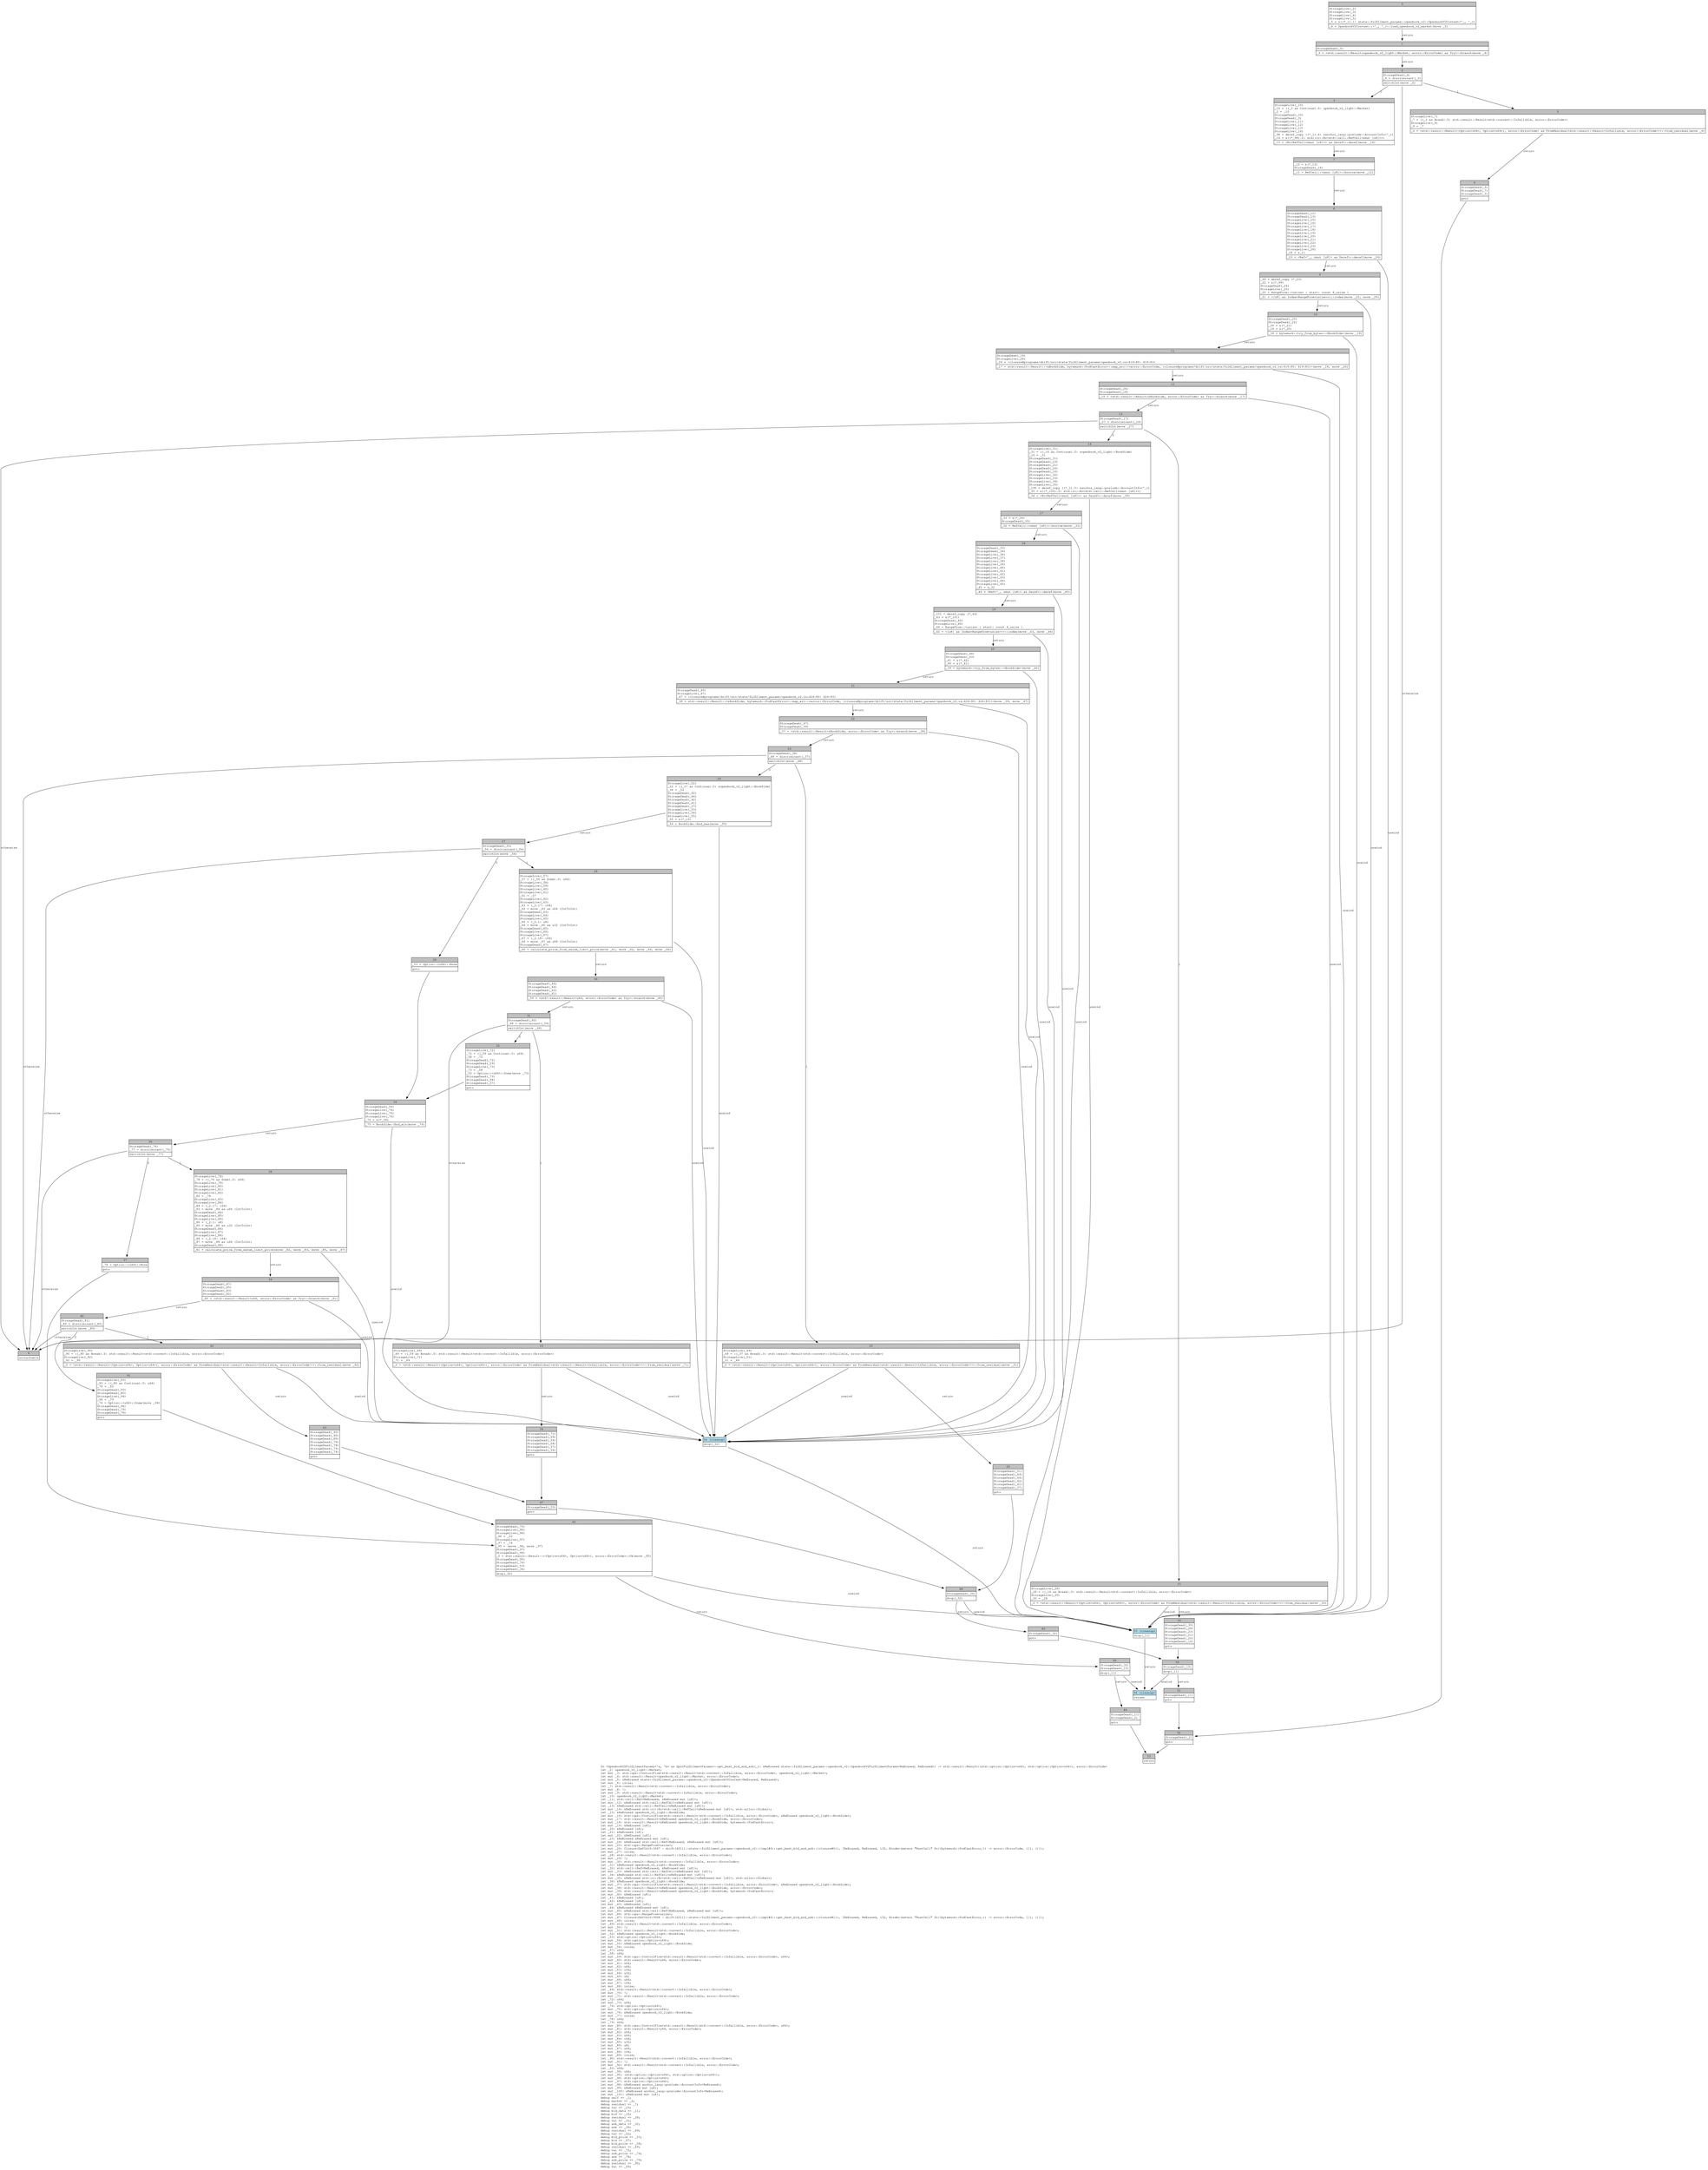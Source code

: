 digraph Mir_0_3066 {
    graph [fontname="Courier, monospace"];
    node [fontname="Courier, monospace"];
    edge [fontname="Courier, monospace"];
    label=<fn &lt;OpenbookV2FulfillmentParams&lt;'a, 'b&gt; as SpotFulfillmentParams&gt;::get_best_bid_and_ask(_1: &amp;ReErased state::fulfillment_params::openbook_v2::OpenbookV2FulfillmentParams&lt;ReErased, ReErased&gt;) -&gt; std::result::Result&lt;(std::option::Option&lt;u64&gt;, std::option::Option&lt;u64&gt;), error::ErrorCode&gt;<br align="left"/>let _2: openbook_v2_light::Market;<br align="left"/>let mut _3: std::ops::ControlFlow&lt;std::result::Result&lt;std::convert::Infallible, error::ErrorCode&gt;, openbook_v2_light::Market&gt;;<br align="left"/>let mut _4: std::result::Result&lt;openbook_v2_light::Market, error::ErrorCode&gt;;<br align="left"/>let mut _5: &amp;ReErased state::fulfillment_params::openbook_v2::OpenbookV2Context&lt;ReErased, ReErased&gt;;<br align="left"/>let mut _6: isize;<br align="left"/>let _7: std::result::Result&lt;std::convert::Infallible, error::ErrorCode&gt;;<br align="left"/>let mut _8: !;<br align="left"/>let mut _9: std::result::Result&lt;std::convert::Infallible, error::ErrorCode&gt;;<br align="left"/>let _10: openbook_v2_light::Market;<br align="left"/>let _11: std::cell::Ref&lt;ReErased, &amp;ReErased mut [u8]&gt;;<br align="left"/>let mut _12: &amp;ReErased std::cell::RefCell&lt;&amp;ReErased mut [u8]&gt;;<br align="left"/>let _13: &amp;ReErased std::cell::RefCell&lt;&amp;ReErased mut [u8]&gt;;<br align="left"/>let mut _14: &amp;ReErased std::rc::Rc&lt;std::cell::RefCell&lt;&amp;ReErased mut [u8]&gt;, std::alloc::Global&gt;;<br align="left"/>let _15: &amp;ReErased openbook_v2_light::BookSide;<br align="left"/>let mut _16: std::ops::ControlFlow&lt;std::result::Result&lt;std::convert::Infallible, error::ErrorCode&gt;, &amp;ReErased openbook_v2_light::BookSide&gt;;<br align="left"/>let mut _17: std::result::Result&lt;&amp;ReErased openbook_v2_light::BookSide, error::ErrorCode&gt;;<br align="left"/>let mut _18: std::result::Result&lt;&amp;ReErased openbook_v2_light::BookSide, bytemuck::PodCastError&gt;;<br align="left"/>let mut _19: &amp;ReErased [u8];<br align="left"/>let _20: &amp;ReErased [u8];<br align="left"/>let _21: &amp;ReErased [u8];<br align="left"/>let mut _22: &amp;ReErased [u8];<br align="left"/>let _23: &amp;ReErased &amp;ReErased mut [u8];<br align="left"/>let mut _24: &amp;ReErased std::cell::Ref&lt;ReErased, &amp;ReErased mut [u8]&gt;;<br align="left"/>let mut _25: std::ops::RangeFrom&lt;usize&gt;;<br align="left"/>let mut _26: Closure(DefId(0:3067 ~ drift[d311]::state::fulfillment_params::openbook_v2::{impl#4}::get_best_bid_and_ask::{closure#0}), [ReErased, ReErased, i32, Binder(extern &quot;RustCall&quot; fn((bytemuck::PodCastError,)) -&gt; error::ErrorCode, []), ()]);<br align="left"/>let mut _27: isize;<br align="left"/>let _28: std::result::Result&lt;std::convert::Infallible, error::ErrorCode&gt;;<br align="left"/>let mut _29: !;<br align="left"/>let mut _30: std::result::Result&lt;std::convert::Infallible, error::ErrorCode&gt;;<br align="left"/>let _31: &amp;ReErased openbook_v2_light::BookSide;<br align="left"/>let _32: std::cell::Ref&lt;ReErased, &amp;ReErased mut [u8]&gt;;<br align="left"/>let mut _33: &amp;ReErased std::cell::RefCell&lt;&amp;ReErased mut [u8]&gt;;<br align="left"/>let _34: &amp;ReErased std::cell::RefCell&lt;&amp;ReErased mut [u8]&gt;;<br align="left"/>let mut _35: &amp;ReErased std::rc::Rc&lt;std::cell::RefCell&lt;&amp;ReErased mut [u8]&gt;, std::alloc::Global&gt;;<br align="left"/>let _36: &amp;ReErased openbook_v2_light::BookSide;<br align="left"/>let mut _37: std::ops::ControlFlow&lt;std::result::Result&lt;std::convert::Infallible, error::ErrorCode&gt;, &amp;ReErased openbook_v2_light::BookSide&gt;;<br align="left"/>let mut _38: std::result::Result&lt;&amp;ReErased openbook_v2_light::BookSide, error::ErrorCode&gt;;<br align="left"/>let mut _39: std::result::Result&lt;&amp;ReErased openbook_v2_light::BookSide, bytemuck::PodCastError&gt;;<br align="left"/>let mut _40: &amp;ReErased [u8];<br align="left"/>let _41: &amp;ReErased [u8];<br align="left"/>let _42: &amp;ReErased [u8];<br align="left"/>let mut _43: &amp;ReErased [u8];<br align="left"/>let _44: &amp;ReErased &amp;ReErased mut [u8];<br align="left"/>let mut _45: &amp;ReErased std::cell::Ref&lt;ReErased, &amp;ReErased mut [u8]&gt;;<br align="left"/>let mut _46: std::ops::RangeFrom&lt;usize&gt;;<br align="left"/>let mut _47: Closure(DefId(0:3068 ~ drift[d311]::state::fulfillment_params::openbook_v2::{impl#4}::get_best_bid_and_ask::{closure#1}), [ReErased, ReErased, i32, Binder(extern &quot;RustCall&quot; fn((bytemuck::PodCastError,)) -&gt; error::ErrorCode, []), ()]);<br align="left"/>let mut _48: isize;<br align="left"/>let _49: std::result::Result&lt;std::convert::Infallible, error::ErrorCode&gt;;<br align="left"/>let mut _50: !;<br align="left"/>let mut _51: std::result::Result&lt;std::convert::Infallible, error::ErrorCode&gt;;<br align="left"/>let _52: &amp;ReErased openbook_v2_light::BookSide;<br align="left"/>let _53: std::option::Option&lt;u64&gt;;<br align="left"/>let mut _54: std::option::Option&lt;u64&gt;;<br align="left"/>let mut _55: &amp;ReErased openbook_v2_light::BookSide;<br align="left"/>let mut _56: isize;<br align="left"/>let _57: u64;<br align="left"/>let _58: u64;<br align="left"/>let mut _59: std::ops::ControlFlow&lt;std::result::Result&lt;std::convert::Infallible, error::ErrorCode&gt;, u64&gt;;<br align="left"/>let mut _60: std::result::Result&lt;u64, error::ErrorCode&gt;;<br align="left"/>let mut _61: u64;<br align="left"/>let mut _62: u64;<br align="left"/>let mut _63: i64;<br align="left"/>let mut _64: u32;<br align="left"/>let mut _65: u8;<br align="left"/>let mut _66: u64;<br align="left"/>let mut _67: i64;<br align="left"/>let mut _68: isize;<br align="left"/>let _69: std::result::Result&lt;std::convert::Infallible, error::ErrorCode&gt;;<br align="left"/>let mut _70: !;<br align="left"/>let mut _71: std::result::Result&lt;std::convert::Infallible, error::ErrorCode&gt;;<br align="left"/>let _72: u64;<br align="left"/>let mut _73: u64;<br align="left"/>let _74: std::option::Option&lt;u64&gt;;<br align="left"/>let mut _75: std::option::Option&lt;u64&gt;;<br align="left"/>let mut _76: &amp;ReErased openbook_v2_light::BookSide;<br align="left"/>let mut _77: isize;<br align="left"/>let _78: u64;<br align="left"/>let _79: u64;<br align="left"/>let mut _80: std::ops::ControlFlow&lt;std::result::Result&lt;std::convert::Infallible, error::ErrorCode&gt;, u64&gt;;<br align="left"/>let mut _81: std::result::Result&lt;u64, error::ErrorCode&gt;;<br align="left"/>let mut _82: u64;<br align="left"/>let mut _83: u64;<br align="left"/>let mut _84: i64;<br align="left"/>let mut _85: u32;<br align="left"/>let mut _86: u8;<br align="left"/>let mut _87: u64;<br align="left"/>let mut _88: i64;<br align="left"/>let mut _89: isize;<br align="left"/>let _90: std::result::Result&lt;std::convert::Infallible, error::ErrorCode&gt;;<br align="left"/>let mut _91: !;<br align="left"/>let mut _92: std::result::Result&lt;std::convert::Infallible, error::ErrorCode&gt;;<br align="left"/>let _93: u64;<br align="left"/>let mut _94: u64;<br align="left"/>let mut _95: (std::option::Option&lt;u64&gt;, std::option::Option&lt;u64&gt;);<br align="left"/>let mut _96: std::option::Option&lt;u64&gt;;<br align="left"/>let mut _97: std::option::Option&lt;u64&gt;;<br align="left"/>let mut _98: &amp;ReErased anchor_lang::prelude::AccountInfo&lt;ReErased&gt;;<br align="left"/>let mut _99: &amp;ReErased mut [u8];<br align="left"/>let mut _100: &amp;ReErased anchor_lang::prelude::AccountInfo&lt;ReErased&gt;;<br align="left"/>let mut _101: &amp;ReErased mut [u8];<br align="left"/>debug self =&gt; _1;<br align="left"/>debug market =&gt; _2;<br align="left"/>debug residual =&gt; _7;<br align="left"/>debug val =&gt; _10;<br align="left"/>debug bid_data =&gt; _11;<br align="left"/>debug bid =&gt; _15;<br align="left"/>debug residual =&gt; _28;<br align="left"/>debug val =&gt; _31;<br align="left"/>debug ask_data =&gt; _32;<br align="left"/>debug ask =&gt; _36;<br align="left"/>debug residual =&gt; _49;<br align="left"/>debug val =&gt; _52;<br align="left"/>debug bid_price =&gt; _53;<br align="left"/>debug bid =&gt; _57;<br align="left"/>debug bid_price =&gt; _58;<br align="left"/>debug residual =&gt; _69;<br align="left"/>debug val =&gt; _72;<br align="left"/>debug ask_price =&gt; _74;<br align="left"/>debug ask =&gt; _78;<br align="left"/>debug ask_price =&gt; _79;<br align="left"/>debug residual =&gt; _90;<br align="left"/>debug val =&gt; _93;<br align="left"/>>;
    bb0__0_3066 [shape="none", label=<<table border="0" cellborder="1" cellspacing="0"><tr><td bgcolor="gray" align="center" colspan="1">0</td></tr><tr><td align="left" balign="left">StorageLive(_2)<br/>StorageLive(_3)<br/>StorageLive(_4)<br/>StorageLive(_5)<br/>_5 = &amp;((*_1).1: state::fulfillment_params::openbook_v2::OpenbookV2Context&lt;'_, '_&gt;)<br/></td></tr><tr><td align="left">_4 = OpenbookV2Context::&lt;'_, '_&gt;::load_openbook_v2_market(move _5)</td></tr></table>>];
    bb1__0_3066 [shape="none", label=<<table border="0" cellborder="1" cellspacing="0"><tr><td bgcolor="gray" align="center" colspan="1">1</td></tr><tr><td align="left" balign="left">StorageDead(_5)<br/></td></tr><tr><td align="left">_3 = &lt;std::result::Result&lt;openbook_v2_light::Market, error::ErrorCode&gt; as Try&gt;::branch(move _4)</td></tr></table>>];
    bb2__0_3066 [shape="none", label=<<table border="0" cellborder="1" cellspacing="0"><tr><td bgcolor="gray" align="center" colspan="1">2</td></tr><tr><td align="left" balign="left">StorageDead(_4)<br/>_6 = discriminant(_3)<br/></td></tr><tr><td align="left">switchInt(move _6)</td></tr></table>>];
    bb3__0_3066 [shape="none", label=<<table border="0" cellborder="1" cellspacing="0"><tr><td bgcolor="gray" align="center" colspan="1">3</td></tr><tr><td align="left" balign="left">StorageLive(_10)<br/>_10 = ((_3 as Continue).0: openbook_v2_light::Market)<br/>_2 = _10<br/>StorageDead(_10)<br/>StorageDead(_3)<br/>StorageLive(_11)<br/>StorageLive(_12)<br/>StorageLive(_13)<br/>StorageLive(_14)<br/>_98 = deref_copy ((*_1).4: &amp;anchor_lang::prelude::AccountInfo&lt;'_&gt;)<br/>_14 = &amp;((*_98).2: std::rc::Rc&lt;std::cell::RefCell&lt;&amp;mut [u8]&gt;&gt;)<br/></td></tr><tr><td align="left">_13 = &lt;Rc&lt;RefCell&lt;&amp;mut [u8]&gt;&gt; as Deref&gt;::deref(move _14)</td></tr></table>>];
    bb4__0_3066 [shape="none", label=<<table border="0" cellborder="1" cellspacing="0"><tr><td bgcolor="gray" align="center" colspan="1">4</td></tr><tr><td align="left">unreachable</td></tr></table>>];
    bb5__0_3066 [shape="none", label=<<table border="0" cellborder="1" cellspacing="0"><tr><td bgcolor="gray" align="center" colspan="1">5</td></tr><tr><td align="left" balign="left">StorageLive(_7)<br/>_7 = ((_3 as Break).0: std::result::Result&lt;std::convert::Infallible, error::ErrorCode&gt;)<br/>StorageLive(_9)<br/>_9 = _7<br/></td></tr><tr><td align="left">_0 = &lt;std::result::Result&lt;(Option&lt;u64&gt;, Option&lt;u64&gt;), error::ErrorCode&gt; as FromResidual&lt;std::result::Result&lt;Infallible, error::ErrorCode&gt;&gt;&gt;::from_residual(move _9)</td></tr></table>>];
    bb6__0_3066 [shape="none", label=<<table border="0" cellborder="1" cellspacing="0"><tr><td bgcolor="gray" align="center" colspan="1">6</td></tr><tr><td align="left" balign="left">StorageDead(_9)<br/>StorageDead(_7)<br/>StorageDead(_3)<br/></td></tr><tr><td align="left">goto</td></tr></table>>];
    bb7__0_3066 [shape="none", label=<<table border="0" cellborder="1" cellspacing="0"><tr><td bgcolor="gray" align="center" colspan="1">7</td></tr><tr><td align="left" balign="left">_12 = &amp;(*_13)<br/>StorageDead(_14)<br/></td></tr><tr><td align="left">_11 = RefCell::&lt;&amp;mut [u8]&gt;::borrow(move _12)</td></tr></table>>];
    bb8__0_3066 [shape="none", label=<<table border="0" cellborder="1" cellspacing="0"><tr><td bgcolor="gray" align="center" colspan="1">8</td></tr><tr><td align="left" balign="left">StorageDead(_12)<br/>StorageDead(_13)<br/>StorageLive(_15)<br/>StorageLive(_16)<br/>StorageLive(_17)<br/>StorageLive(_18)<br/>StorageLive(_19)<br/>StorageLive(_20)<br/>StorageLive(_21)<br/>StorageLive(_22)<br/>StorageLive(_23)<br/>StorageLive(_24)<br/>_24 = &amp;_11<br/></td></tr><tr><td align="left">_23 = &lt;Ref&lt;'_, &amp;mut [u8]&gt; as Deref&gt;::deref(move _24)</td></tr></table>>];
    bb9__0_3066 [shape="none", label=<<table border="0" cellborder="1" cellspacing="0"><tr><td bgcolor="gray" align="center" colspan="1">9</td></tr><tr><td align="left" balign="left">_99 = deref_copy (*_23)<br/>_22 = &amp;(*_99)<br/>StorageDead(_24)<br/>StorageLive(_25)<br/>_25 = RangeFrom::&lt;usize&gt; { start: const 8_usize }<br/></td></tr><tr><td align="left">_21 = &lt;[u8] as Index&lt;RangeFrom&lt;usize&gt;&gt;&gt;::index(move _22, move _25)</td></tr></table>>];
    bb10__0_3066 [shape="none", label=<<table border="0" cellborder="1" cellspacing="0"><tr><td bgcolor="gray" align="center" colspan="1">10</td></tr><tr><td align="left" balign="left">StorageDead(_25)<br/>StorageDead(_22)<br/>_20 = &amp;(*_21)<br/>_19 = &amp;(*_20)<br/></td></tr><tr><td align="left">_18 = bytemuck::try_from_bytes::&lt;BookSide&gt;(move _19)</td></tr></table>>];
    bb11__0_3066 [shape="none", label=<<table border="0" cellborder="1" cellspacing="0"><tr><td bgcolor="gray" align="center" colspan="1">11</td></tr><tr><td align="left" balign="left">StorageDead(_19)<br/>StorageLive(_26)<br/>_26 = {closure@programs/drift/src/state/fulfillment_params/openbook_v2.rs:419:80: 419:83}<br/></td></tr><tr><td align="left">_17 = std::result::Result::&lt;&amp;BookSide, bytemuck::PodCastError&gt;::map_err::&lt;error::ErrorCode, {closure@programs/drift/src/state/fulfillment_params/openbook_v2.rs:419:80: 419:83}&gt;(move _18, move _26)</td></tr></table>>];
    bb12__0_3066 [shape="none", label=<<table border="0" cellborder="1" cellspacing="0"><tr><td bgcolor="gray" align="center" colspan="1">12</td></tr><tr><td align="left" balign="left">StorageDead(_26)<br/>StorageDead(_18)<br/></td></tr><tr><td align="left">_16 = &lt;std::result::Result&lt;&amp;BookSide, error::ErrorCode&gt; as Try&gt;::branch(move _17)</td></tr></table>>];
    bb13__0_3066 [shape="none", label=<<table border="0" cellborder="1" cellspacing="0"><tr><td bgcolor="gray" align="center" colspan="1">13</td></tr><tr><td align="left" balign="left">StorageDead(_17)<br/>_27 = discriminant(_16)<br/></td></tr><tr><td align="left">switchInt(move _27)</td></tr></table>>];
    bb14__0_3066 [shape="none", label=<<table border="0" cellborder="1" cellspacing="0"><tr><td bgcolor="gray" align="center" colspan="1">14</td></tr><tr><td align="left" balign="left">StorageLive(_31)<br/>_31 = ((_16 as Continue).0: &amp;openbook_v2_light::BookSide)<br/>_15 = _31<br/>StorageDead(_31)<br/>StorageDead(_23)<br/>StorageDead(_21)<br/>StorageDead(_20)<br/>StorageDead(_16)<br/>StorageLive(_32)<br/>StorageLive(_33)<br/>StorageLive(_34)<br/>StorageLive(_35)<br/>_100 = deref_copy ((*_1).5: &amp;anchor_lang::prelude::AccountInfo&lt;'_&gt;)<br/>_35 = &amp;((*_100).2: std::rc::Rc&lt;std::cell::RefCell&lt;&amp;mut [u8]&gt;&gt;)<br/></td></tr><tr><td align="left">_34 = &lt;Rc&lt;RefCell&lt;&amp;mut [u8]&gt;&gt; as Deref&gt;::deref(move _35)</td></tr></table>>];
    bb15__0_3066 [shape="none", label=<<table border="0" cellborder="1" cellspacing="0"><tr><td bgcolor="gray" align="center" colspan="1">15</td></tr><tr><td align="left" balign="left">StorageLive(_28)<br/>_28 = ((_16 as Break).0: std::result::Result&lt;std::convert::Infallible, error::ErrorCode&gt;)<br/>StorageLive(_30)<br/>_30 = _28<br/></td></tr><tr><td align="left">_0 = &lt;std::result::Result&lt;(Option&lt;u64&gt;, Option&lt;u64&gt;), error::ErrorCode&gt; as FromResidual&lt;std::result::Result&lt;Infallible, error::ErrorCode&gt;&gt;&gt;::from_residual(move _30)</td></tr></table>>];
    bb16__0_3066 [shape="none", label=<<table border="0" cellborder="1" cellspacing="0"><tr><td bgcolor="gray" align="center" colspan="1">16</td></tr><tr><td align="left" balign="left">StorageDead(_30)<br/>StorageDead(_28)<br/>StorageDead(_23)<br/>StorageDead(_21)<br/>StorageDead(_20)<br/>StorageDead(_16)<br/></td></tr><tr><td align="left">goto</td></tr></table>>];
    bb17__0_3066 [shape="none", label=<<table border="0" cellborder="1" cellspacing="0"><tr><td bgcolor="gray" align="center" colspan="1">17</td></tr><tr><td align="left" balign="left">_33 = &amp;(*_34)<br/>StorageDead(_35)<br/></td></tr><tr><td align="left">_32 = RefCell::&lt;&amp;mut [u8]&gt;::borrow(move _33)</td></tr></table>>];
    bb18__0_3066 [shape="none", label=<<table border="0" cellborder="1" cellspacing="0"><tr><td bgcolor="gray" align="center" colspan="1">18</td></tr><tr><td align="left" balign="left">StorageDead(_33)<br/>StorageDead(_34)<br/>StorageLive(_36)<br/>StorageLive(_37)<br/>StorageLive(_38)<br/>StorageLive(_39)<br/>StorageLive(_40)<br/>StorageLive(_41)<br/>StorageLive(_42)<br/>StorageLive(_43)<br/>StorageLive(_44)<br/>StorageLive(_45)<br/>_45 = &amp;_32<br/></td></tr><tr><td align="left">_44 = &lt;Ref&lt;'_, &amp;mut [u8]&gt; as Deref&gt;::deref(move _45)</td></tr></table>>];
    bb19__0_3066 [shape="none", label=<<table border="0" cellborder="1" cellspacing="0"><tr><td bgcolor="gray" align="center" colspan="1">19</td></tr><tr><td align="left" balign="left">_101 = deref_copy (*_44)<br/>_43 = &amp;(*_101)<br/>StorageDead(_45)<br/>StorageLive(_46)<br/>_46 = RangeFrom::&lt;usize&gt; { start: const 8_usize }<br/></td></tr><tr><td align="left">_42 = &lt;[u8] as Index&lt;RangeFrom&lt;usize&gt;&gt;&gt;::index(move _43, move _46)</td></tr></table>>];
    bb20__0_3066 [shape="none", label=<<table border="0" cellborder="1" cellspacing="0"><tr><td bgcolor="gray" align="center" colspan="1">20</td></tr><tr><td align="left" balign="left">StorageDead(_46)<br/>StorageDead(_43)<br/>_41 = &amp;(*_42)<br/>_40 = &amp;(*_41)<br/></td></tr><tr><td align="left">_39 = bytemuck::try_from_bytes::&lt;BookSide&gt;(move _40)</td></tr></table>>];
    bb21__0_3066 [shape="none", label=<<table border="0" cellborder="1" cellspacing="0"><tr><td bgcolor="gray" align="center" colspan="1">21</td></tr><tr><td align="left" balign="left">StorageDead(_40)<br/>StorageLive(_47)<br/>_47 = {closure@programs/drift/src/state/fulfillment_params/openbook_v2.rs:424:80: 424:83}<br/></td></tr><tr><td align="left">_38 = std::result::Result::&lt;&amp;BookSide, bytemuck::PodCastError&gt;::map_err::&lt;error::ErrorCode, {closure@programs/drift/src/state/fulfillment_params/openbook_v2.rs:424:80: 424:83}&gt;(move _39, move _47)</td></tr></table>>];
    bb22__0_3066 [shape="none", label=<<table border="0" cellborder="1" cellspacing="0"><tr><td bgcolor="gray" align="center" colspan="1">22</td></tr><tr><td align="left" balign="left">StorageDead(_47)<br/>StorageDead(_39)<br/></td></tr><tr><td align="left">_37 = &lt;std::result::Result&lt;&amp;BookSide, error::ErrorCode&gt; as Try&gt;::branch(move _38)</td></tr></table>>];
    bb23__0_3066 [shape="none", label=<<table border="0" cellborder="1" cellspacing="0"><tr><td bgcolor="gray" align="center" colspan="1">23</td></tr><tr><td align="left" balign="left">StorageDead(_38)<br/>_48 = discriminant(_37)<br/></td></tr><tr><td align="left">switchInt(move _48)</td></tr></table>>];
    bb24__0_3066 [shape="none", label=<<table border="0" cellborder="1" cellspacing="0"><tr><td bgcolor="gray" align="center" colspan="1">24</td></tr><tr><td align="left" balign="left">StorageLive(_52)<br/>_52 = ((_37 as Continue).0: &amp;openbook_v2_light::BookSide)<br/>_36 = _52<br/>StorageDead(_52)<br/>StorageDead(_44)<br/>StorageDead(_42)<br/>StorageDead(_41)<br/>StorageDead(_37)<br/>StorageLive(_53)<br/>StorageLive(_54)<br/>StorageLive(_55)<br/>_55 = &amp;(*_15)<br/></td></tr><tr><td align="left">_54 = BookSide::find_max(move _55)</td></tr></table>>];
    bb25__0_3066 [shape="none", label=<<table border="0" cellborder="1" cellspacing="0"><tr><td bgcolor="gray" align="center" colspan="1">25</td></tr><tr><td align="left" balign="left">StorageLive(_49)<br/>_49 = ((_37 as Break).0: std::result::Result&lt;std::convert::Infallible, error::ErrorCode&gt;)<br/>StorageLive(_51)<br/>_51 = _49<br/></td></tr><tr><td align="left">_0 = &lt;std::result::Result&lt;(Option&lt;u64&gt;, Option&lt;u64&gt;), error::ErrorCode&gt; as FromResidual&lt;std::result::Result&lt;Infallible, error::ErrorCode&gt;&gt;&gt;::from_residual(move _51)</td></tr></table>>];
    bb26__0_3066 [shape="none", label=<<table border="0" cellborder="1" cellspacing="0"><tr><td bgcolor="gray" align="center" colspan="1">26</td></tr><tr><td align="left" balign="left">StorageDead(_51)<br/>StorageDead(_49)<br/>StorageDead(_44)<br/>StorageDead(_42)<br/>StorageDead(_41)<br/>StorageDead(_37)<br/></td></tr><tr><td align="left">goto</td></tr></table>>];
    bb27__0_3066 [shape="none", label=<<table border="0" cellborder="1" cellspacing="0"><tr><td bgcolor="gray" align="center" colspan="1">27</td></tr><tr><td align="left" balign="left">StorageDead(_55)<br/>_56 = discriminant(_54)<br/></td></tr><tr><td align="left">switchInt(move _56)</td></tr></table>>];
    bb28__0_3066 [shape="none", label=<<table border="0" cellborder="1" cellspacing="0"><tr><td bgcolor="gray" align="center" colspan="1">28</td></tr><tr><td align="left" balign="left">_53 = Option::&lt;u64&gt;::None<br/></td></tr><tr><td align="left">goto</td></tr></table>>];
    bb29__0_3066 [shape="none", label=<<table border="0" cellborder="1" cellspacing="0"><tr><td bgcolor="gray" align="center" colspan="1">29</td></tr><tr><td align="left" balign="left">StorageLive(_57)<br/>_57 = ((_54 as Some).0: u64)<br/>StorageLive(_58)<br/>StorageLive(_59)<br/>StorageLive(_60)<br/>StorageLive(_61)<br/>_61 = _57<br/>StorageLive(_62)<br/>StorageLive(_63)<br/>_63 = (_2.17: i64)<br/>_62 = move _63 as u64 (IntToInt)<br/>StorageDead(_63)<br/>StorageLive(_64)<br/>StorageLive(_65)<br/>_65 = (_2.1: u8)<br/>_64 = move _65 as u32 (IntToInt)<br/>StorageDead(_65)<br/>StorageLive(_66)<br/>StorageLive(_67)<br/>_67 = (_2.18: i64)<br/>_66 = move _67 as u64 (IntToInt)<br/>StorageDead(_67)<br/></td></tr><tr><td align="left">_60 = calculate_price_from_serum_limit_price(move _61, move _62, move _64, move _66)</td></tr></table>>];
    bb30__0_3066 [shape="none", label=<<table border="0" cellborder="1" cellspacing="0"><tr><td bgcolor="gray" align="center" colspan="1">30</td></tr><tr><td align="left" balign="left">StorageDead(_66)<br/>StorageDead(_64)<br/>StorageDead(_62)<br/>StorageDead(_61)<br/></td></tr><tr><td align="left">_59 = &lt;std::result::Result&lt;u64, error::ErrorCode&gt; as Try&gt;::branch(move _60)</td></tr></table>>];
    bb31__0_3066 [shape="none", label=<<table border="0" cellborder="1" cellspacing="0"><tr><td bgcolor="gray" align="center" colspan="1">31</td></tr><tr><td align="left" balign="left">StorageDead(_60)<br/>_68 = discriminant(_59)<br/></td></tr><tr><td align="left">switchInt(move _68)</td></tr></table>>];
    bb32__0_3066 [shape="none", label=<<table border="0" cellborder="1" cellspacing="0"><tr><td bgcolor="gray" align="center" colspan="1">32</td></tr><tr><td align="left" balign="left">StorageLive(_72)<br/>_72 = ((_59 as Continue).0: u64)<br/>_58 = _72<br/>StorageDead(_72)<br/>StorageDead(_59)<br/>StorageLive(_73)<br/>_73 = _58<br/>_53 = Option::&lt;u64&gt;::Some(move _73)<br/>StorageDead(_73)<br/>StorageDead(_58)<br/>StorageDead(_57)<br/></td></tr><tr><td align="left">goto</td></tr></table>>];
    bb33__0_3066 [shape="none", label=<<table border="0" cellborder="1" cellspacing="0"><tr><td bgcolor="gray" align="center" colspan="1">33</td></tr><tr><td align="left" balign="left">StorageLive(_69)<br/>_69 = ((_59 as Break).0: std::result::Result&lt;std::convert::Infallible, error::ErrorCode&gt;)<br/>StorageLive(_71)<br/>_71 = _69<br/></td></tr><tr><td align="left">_0 = &lt;std::result::Result&lt;(Option&lt;u64&gt;, Option&lt;u64&gt;), error::ErrorCode&gt; as FromResidual&lt;std::result::Result&lt;Infallible, error::ErrorCode&gt;&gt;&gt;::from_residual(move _71)</td></tr></table>>];
    bb34__0_3066 [shape="none", label=<<table border="0" cellborder="1" cellspacing="0"><tr><td bgcolor="gray" align="center" colspan="1">34</td></tr><tr><td align="left" balign="left">StorageDead(_71)<br/>StorageDead(_69)<br/>StorageDead(_59)<br/>StorageDead(_58)<br/>StorageDead(_57)<br/>StorageDead(_54)<br/></td></tr><tr><td align="left">goto</td></tr></table>>];
    bb35__0_3066 [shape="none", label=<<table border="0" cellborder="1" cellspacing="0"><tr><td bgcolor="gray" align="center" colspan="1">35</td></tr><tr><td align="left" balign="left">StorageDead(_54)<br/>StorageLive(_74)<br/>StorageLive(_75)<br/>StorageLive(_76)<br/>_76 = &amp;(*_36)<br/></td></tr><tr><td align="left">_75 = BookSide::find_min(move _76)</td></tr></table>>];
    bb36__0_3066 [shape="none", label=<<table border="0" cellborder="1" cellspacing="0"><tr><td bgcolor="gray" align="center" colspan="1">36</td></tr><tr><td align="left" balign="left">StorageDead(_76)<br/>_77 = discriminant(_75)<br/></td></tr><tr><td align="left">switchInt(move _77)</td></tr></table>>];
    bb37__0_3066 [shape="none", label=<<table border="0" cellborder="1" cellspacing="0"><tr><td bgcolor="gray" align="center" colspan="1">37</td></tr><tr><td align="left" balign="left">_74 = Option::&lt;u64&gt;::None<br/></td></tr><tr><td align="left">goto</td></tr></table>>];
    bb38__0_3066 [shape="none", label=<<table border="0" cellborder="1" cellspacing="0"><tr><td bgcolor="gray" align="center" colspan="1">38</td></tr><tr><td align="left" balign="left">StorageLive(_78)<br/>_78 = ((_75 as Some).0: u64)<br/>StorageLive(_79)<br/>StorageLive(_80)<br/>StorageLive(_81)<br/>StorageLive(_82)<br/>_82 = _78<br/>StorageLive(_83)<br/>StorageLive(_84)<br/>_84 = (_2.17: i64)<br/>_83 = move _84 as u64 (IntToInt)<br/>StorageDead(_84)<br/>StorageLive(_85)<br/>StorageLive(_86)<br/>_86 = (_2.1: u8)<br/>_85 = move _86 as u32 (IntToInt)<br/>StorageDead(_86)<br/>StorageLive(_87)<br/>StorageLive(_88)<br/>_88 = (_2.18: i64)<br/>_87 = move _88 as u64 (IntToInt)<br/>StorageDead(_88)<br/></td></tr><tr><td align="left">_81 = calculate_price_from_serum_limit_price(move _82, move _83, move _85, move _87)</td></tr></table>>];
    bb39__0_3066 [shape="none", label=<<table border="0" cellborder="1" cellspacing="0"><tr><td bgcolor="gray" align="center" colspan="1">39</td></tr><tr><td align="left" balign="left">StorageDead(_87)<br/>StorageDead(_85)<br/>StorageDead(_83)<br/>StorageDead(_82)<br/></td></tr><tr><td align="left">_80 = &lt;std::result::Result&lt;u64, error::ErrorCode&gt; as Try&gt;::branch(move _81)</td></tr></table>>];
    bb40__0_3066 [shape="none", label=<<table border="0" cellborder="1" cellspacing="0"><tr><td bgcolor="gray" align="center" colspan="1">40</td></tr><tr><td align="left" balign="left">StorageDead(_81)<br/>_89 = discriminant(_80)<br/></td></tr><tr><td align="left">switchInt(move _89)</td></tr></table>>];
    bb41__0_3066 [shape="none", label=<<table border="0" cellborder="1" cellspacing="0"><tr><td bgcolor="gray" align="center" colspan="1">41</td></tr><tr><td align="left" balign="left">StorageLive(_93)<br/>_93 = ((_80 as Continue).0: u64)<br/>_79 = _93<br/>StorageDead(_93)<br/>StorageDead(_80)<br/>StorageLive(_94)<br/>_94 = _79<br/>_74 = Option::&lt;u64&gt;::Some(move _94)<br/>StorageDead(_94)<br/>StorageDead(_79)<br/>StorageDead(_78)<br/></td></tr><tr><td align="left">goto</td></tr></table>>];
    bb42__0_3066 [shape="none", label=<<table border="0" cellborder="1" cellspacing="0"><tr><td bgcolor="gray" align="center" colspan="1">42</td></tr><tr><td align="left" balign="left">StorageLive(_90)<br/>_90 = ((_80 as Break).0: std::result::Result&lt;std::convert::Infallible, error::ErrorCode&gt;)<br/>StorageLive(_92)<br/>_92 = _90<br/></td></tr><tr><td align="left">_0 = &lt;std::result::Result&lt;(Option&lt;u64&gt;, Option&lt;u64&gt;), error::ErrorCode&gt; as FromResidual&lt;std::result::Result&lt;Infallible, error::ErrorCode&gt;&gt;&gt;::from_residual(move _92)</td></tr></table>>];
    bb43__0_3066 [shape="none", label=<<table border="0" cellborder="1" cellspacing="0"><tr><td bgcolor="gray" align="center" colspan="1">43</td></tr><tr><td align="left" balign="left">StorageDead(_92)<br/>StorageDead(_90)<br/>StorageDead(_80)<br/>StorageDead(_79)<br/>StorageDead(_78)<br/>StorageDead(_75)<br/>StorageDead(_74)<br/></td></tr><tr><td align="left">goto</td></tr></table>>];
    bb44__0_3066 [shape="none", label=<<table border="0" cellborder="1" cellspacing="0"><tr><td bgcolor="gray" align="center" colspan="1">44</td></tr><tr><td align="left" balign="left">StorageDead(_75)<br/>StorageLive(_95)<br/>StorageLive(_96)<br/>_96 = _53<br/>StorageLive(_97)<br/>_97 = _74<br/>_95 = (move _96, move _97)<br/>StorageDead(_97)<br/>StorageDead(_96)<br/>_0 = std::result::Result::&lt;(Option&lt;u64&gt;, Option&lt;u64&gt;), error::ErrorCode&gt;::Ok(move _95)<br/>StorageDead(_95)<br/>StorageDead(_74)<br/>StorageDead(_53)<br/>StorageDead(_36)<br/></td></tr><tr><td align="left">drop(_32)</td></tr></table>>];
    bb45__0_3066 [shape="none", label=<<table border="0" cellborder="1" cellspacing="0"><tr><td bgcolor="gray" align="center" colspan="1">45</td></tr><tr><td align="left" balign="left">StorageDead(_32)<br/>StorageDead(_15)<br/></td></tr><tr><td align="left">drop(_11)</td></tr></table>>];
    bb46__0_3066 [shape="none", label=<<table border="0" cellborder="1" cellspacing="0"><tr><td bgcolor="gray" align="center" colspan="1">46</td></tr><tr><td align="left" balign="left">StorageDead(_11)<br/>StorageDead(_2)<br/></td></tr><tr><td align="left">goto</td></tr></table>>];
    bb47__0_3066 [shape="none", label=<<table border="0" cellborder="1" cellspacing="0"><tr><td bgcolor="gray" align="center" colspan="1">47</td></tr><tr><td align="left" balign="left">StorageDead(_53)<br/></td></tr><tr><td align="left">goto</td></tr></table>>];
    bb48__0_3066 [shape="none", label=<<table border="0" cellborder="1" cellspacing="0"><tr><td bgcolor="gray" align="center" colspan="1">48</td></tr><tr><td align="left" balign="left">StorageDead(_36)<br/></td></tr><tr><td align="left">drop(_32)</td></tr></table>>];
    bb49__0_3066 [shape="none", label=<<table border="0" cellborder="1" cellspacing="0"><tr><td bgcolor="gray" align="center" colspan="1">49</td></tr><tr><td align="left" balign="left">StorageDead(_32)<br/></td></tr><tr><td align="left">goto</td></tr></table>>];
    bb50__0_3066 [shape="none", label=<<table border="0" cellborder="1" cellspacing="0"><tr><td bgcolor="gray" align="center" colspan="1">50</td></tr><tr><td align="left" balign="left">StorageDead(_15)<br/></td></tr><tr><td align="left">drop(_11)</td></tr></table>>];
    bb51__0_3066 [shape="none", label=<<table border="0" cellborder="1" cellspacing="0"><tr><td bgcolor="gray" align="center" colspan="1">51</td></tr><tr><td align="left" balign="left">StorageDead(_11)<br/></td></tr><tr><td align="left">goto</td></tr></table>>];
    bb52__0_3066 [shape="none", label=<<table border="0" cellborder="1" cellspacing="0"><tr><td bgcolor="gray" align="center" colspan="1">52</td></tr><tr><td align="left" balign="left">StorageDead(_2)<br/></td></tr><tr><td align="left">goto</td></tr></table>>];
    bb53__0_3066 [shape="none", label=<<table border="0" cellborder="1" cellspacing="0"><tr><td bgcolor="gray" align="center" colspan="1">53</td></tr><tr><td align="left">return</td></tr></table>>];
    bb54__0_3066 [shape="none", label=<<table border="0" cellborder="1" cellspacing="0"><tr><td bgcolor="lightblue" align="center" colspan="1">54 (cleanup)</td></tr><tr><td align="left">drop(_32)</td></tr></table>>];
    bb55__0_3066 [shape="none", label=<<table border="0" cellborder="1" cellspacing="0"><tr><td bgcolor="lightblue" align="center" colspan="1">55 (cleanup)</td></tr><tr><td align="left">drop(_11)</td></tr></table>>];
    bb56__0_3066 [shape="none", label=<<table border="0" cellborder="1" cellspacing="0"><tr><td bgcolor="lightblue" align="center" colspan="1">56 (cleanup)</td></tr><tr><td align="left">resume</td></tr></table>>];
    bb0__0_3066 -> bb1__0_3066 [label="return"];
    bb1__0_3066 -> bb2__0_3066 [label="return"];
    bb2__0_3066 -> bb3__0_3066 [label="0"];
    bb2__0_3066 -> bb5__0_3066 [label="1"];
    bb2__0_3066 -> bb4__0_3066 [label="otherwise"];
    bb3__0_3066 -> bb7__0_3066 [label="return"];
    bb5__0_3066 -> bb6__0_3066 [label="return"];
    bb6__0_3066 -> bb52__0_3066 [label=""];
    bb7__0_3066 -> bb8__0_3066 [label="return"];
    bb8__0_3066 -> bb9__0_3066 [label="return"];
    bb8__0_3066 -> bb55__0_3066 [label="unwind"];
    bb9__0_3066 -> bb10__0_3066 [label="return"];
    bb9__0_3066 -> bb55__0_3066 [label="unwind"];
    bb10__0_3066 -> bb11__0_3066 [label="return"];
    bb10__0_3066 -> bb55__0_3066 [label="unwind"];
    bb11__0_3066 -> bb12__0_3066 [label="return"];
    bb11__0_3066 -> bb55__0_3066 [label="unwind"];
    bb12__0_3066 -> bb13__0_3066 [label="return"];
    bb12__0_3066 -> bb55__0_3066 [label="unwind"];
    bb13__0_3066 -> bb14__0_3066 [label="0"];
    bb13__0_3066 -> bb15__0_3066 [label="1"];
    bb13__0_3066 -> bb4__0_3066 [label="otherwise"];
    bb14__0_3066 -> bb17__0_3066 [label="return"];
    bb14__0_3066 -> bb55__0_3066 [label="unwind"];
    bb15__0_3066 -> bb16__0_3066 [label="return"];
    bb15__0_3066 -> bb55__0_3066 [label="unwind"];
    bb16__0_3066 -> bb50__0_3066 [label=""];
    bb17__0_3066 -> bb18__0_3066 [label="return"];
    bb17__0_3066 -> bb55__0_3066 [label="unwind"];
    bb18__0_3066 -> bb19__0_3066 [label="return"];
    bb18__0_3066 -> bb54__0_3066 [label="unwind"];
    bb19__0_3066 -> bb20__0_3066 [label="return"];
    bb19__0_3066 -> bb54__0_3066 [label="unwind"];
    bb20__0_3066 -> bb21__0_3066 [label="return"];
    bb20__0_3066 -> bb54__0_3066 [label="unwind"];
    bb21__0_3066 -> bb22__0_3066 [label="return"];
    bb21__0_3066 -> bb54__0_3066 [label="unwind"];
    bb22__0_3066 -> bb23__0_3066 [label="return"];
    bb22__0_3066 -> bb54__0_3066 [label="unwind"];
    bb23__0_3066 -> bb24__0_3066 [label="0"];
    bb23__0_3066 -> bb25__0_3066 [label="1"];
    bb23__0_3066 -> bb4__0_3066 [label="otherwise"];
    bb24__0_3066 -> bb27__0_3066 [label="return"];
    bb24__0_3066 -> bb54__0_3066 [label="unwind"];
    bb25__0_3066 -> bb26__0_3066 [label="return"];
    bb25__0_3066 -> bb54__0_3066 [label="unwind"];
    bb26__0_3066 -> bb48__0_3066 [label=""];
    bb27__0_3066 -> bb28__0_3066 [label="0"];
    bb27__0_3066 -> bb29__0_3066 [label="1"];
    bb27__0_3066 -> bb4__0_3066 [label="otherwise"];
    bb28__0_3066 -> bb35__0_3066 [label=""];
    bb29__0_3066 -> bb30__0_3066 [label="return"];
    bb29__0_3066 -> bb54__0_3066 [label="unwind"];
    bb30__0_3066 -> bb31__0_3066 [label="return"];
    bb30__0_3066 -> bb54__0_3066 [label="unwind"];
    bb31__0_3066 -> bb32__0_3066 [label="0"];
    bb31__0_3066 -> bb33__0_3066 [label="1"];
    bb31__0_3066 -> bb4__0_3066 [label="otherwise"];
    bb32__0_3066 -> bb35__0_3066 [label=""];
    bb33__0_3066 -> bb34__0_3066 [label="return"];
    bb33__0_3066 -> bb54__0_3066 [label="unwind"];
    bb34__0_3066 -> bb47__0_3066 [label=""];
    bb35__0_3066 -> bb36__0_3066 [label="return"];
    bb35__0_3066 -> bb54__0_3066 [label="unwind"];
    bb36__0_3066 -> bb37__0_3066 [label="0"];
    bb36__0_3066 -> bb38__0_3066 [label="1"];
    bb36__0_3066 -> bb4__0_3066 [label="otherwise"];
    bb37__0_3066 -> bb44__0_3066 [label=""];
    bb38__0_3066 -> bb39__0_3066 [label="return"];
    bb38__0_3066 -> bb54__0_3066 [label="unwind"];
    bb39__0_3066 -> bb40__0_3066 [label="return"];
    bb39__0_3066 -> bb54__0_3066 [label="unwind"];
    bb40__0_3066 -> bb41__0_3066 [label="0"];
    bb40__0_3066 -> bb42__0_3066 [label="1"];
    bb40__0_3066 -> bb4__0_3066 [label="otherwise"];
    bb41__0_3066 -> bb44__0_3066 [label=""];
    bb42__0_3066 -> bb43__0_3066 [label="return"];
    bb42__0_3066 -> bb54__0_3066 [label="unwind"];
    bb43__0_3066 -> bb47__0_3066 [label=""];
    bb44__0_3066 -> bb45__0_3066 [label="return"];
    bb44__0_3066 -> bb55__0_3066 [label="unwind"];
    bb45__0_3066 -> bb46__0_3066 [label="return"];
    bb45__0_3066 -> bb56__0_3066 [label="unwind"];
    bb46__0_3066 -> bb53__0_3066 [label=""];
    bb47__0_3066 -> bb48__0_3066 [label=""];
    bb48__0_3066 -> bb49__0_3066 [label="return"];
    bb48__0_3066 -> bb55__0_3066 [label="unwind"];
    bb49__0_3066 -> bb50__0_3066 [label=""];
    bb50__0_3066 -> bb51__0_3066 [label="return"];
    bb50__0_3066 -> bb56__0_3066 [label="unwind"];
    bb51__0_3066 -> bb52__0_3066 [label=""];
    bb52__0_3066 -> bb53__0_3066 [label=""];
    bb54__0_3066 -> bb55__0_3066 [label="return"];
    bb55__0_3066 -> bb56__0_3066 [label="return"];
}
